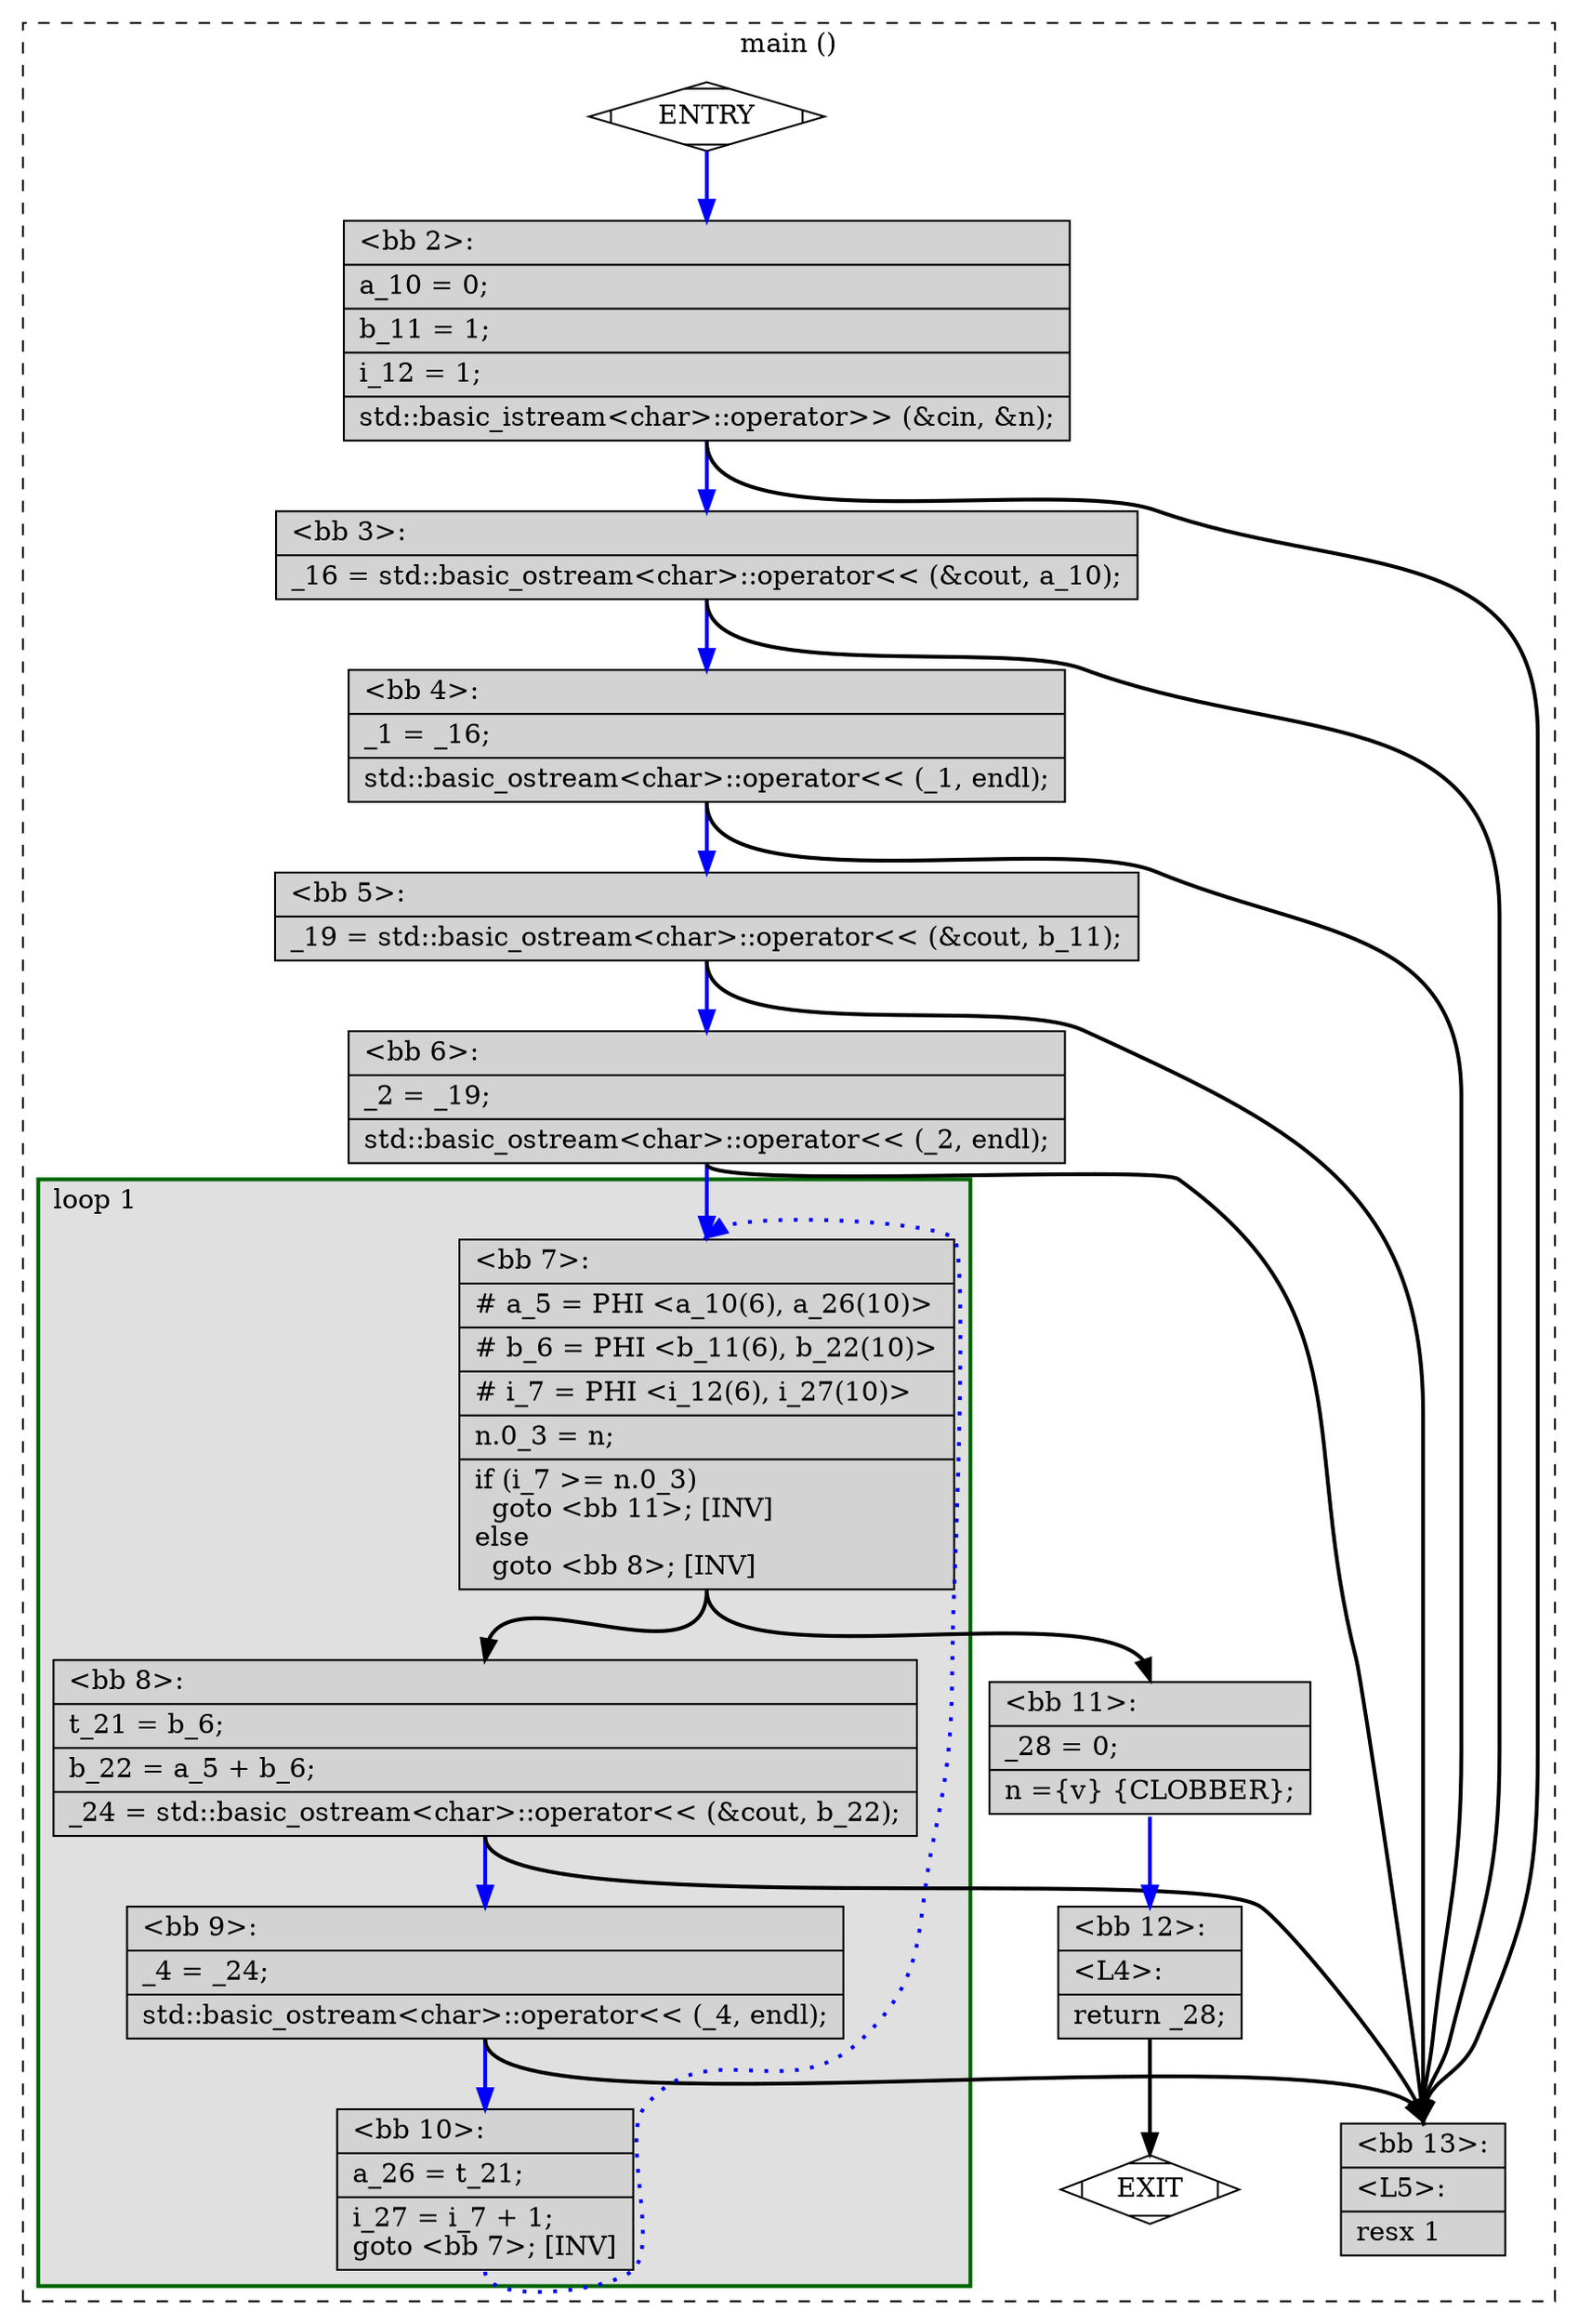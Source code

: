digraph "fibo.cpp.086t.ehdisp" {
overlap=false;
subgraph "cluster_main" {
	style="dashed";
	color="black";
	label="main ()";
	subgraph cluster_1522_1 {
	style="filled";
	color="darkgreen";
	fillcolor="grey88";
	label="loop 1";
	labeljust=l;
	penwidth=2;
	fn_1522_basic_block_7 [shape=record,style=filled,fillcolor=lightgrey,label="{\<bb\ 7\>:\l\
|#\ a_5\ =\ PHI\ \<a_10(6),\ a_26(10)\>\l\
|#\ b_6\ =\ PHI\ \<b_11(6),\ b_22(10)\>\l\
|#\ i_7\ =\ PHI\ \<i_12(6),\ i_27(10)\>\l\
|n.0_3\ =\ n;\l\
|if\ (i_7\ \>=\ n.0_3)\l\
\ \ goto\ \<bb\ 11\>;\ [INV]\l\
else\l\
\ \ goto\ \<bb\ 8\>;\ [INV]\l\
}"];

	fn_1522_basic_block_8 [shape=record,style=filled,fillcolor=lightgrey,label="{\<bb\ 8\>:\l\
|t_21\ =\ b_6;\l\
|b_22\ =\ a_5\ +\ b_6;\l\
|_24\ =\ std::basic_ostream\<char\>::operator\<\<\ (&cout,\ b_22);\l\
}"];

	fn_1522_basic_block_9 [shape=record,style=filled,fillcolor=lightgrey,label="{\<bb\ 9\>:\l\
|_4\ =\ _24;\l\
|std::basic_ostream\<char\>::operator\<\<\ (_4,\ endl);\l\
}"];

	fn_1522_basic_block_10 [shape=record,style=filled,fillcolor=lightgrey,label="{\<bb\ 10\>:\l\
|a_26\ =\ t_21;\l\
|i_27\ =\ i_7\ +\ 1;\l\
goto\ \<bb\ 7\>;\ [INV]\l\
}"];

	}
	fn_1522_basic_block_0 [shape=Mdiamond,style=filled,fillcolor=white,label="ENTRY"];

	fn_1522_basic_block_1 [shape=Mdiamond,style=filled,fillcolor=white,label="EXIT"];

	fn_1522_basic_block_2 [shape=record,style=filled,fillcolor=lightgrey,label="{\<bb\ 2\>:\l\
|a_10\ =\ 0;\l\
|b_11\ =\ 1;\l\
|i_12\ =\ 1;\l\
|std::basic_istream\<char\>::operator\>\>\ (&cin,\ &n);\l\
}"];

	fn_1522_basic_block_3 [shape=record,style=filled,fillcolor=lightgrey,label="{\<bb\ 3\>:\l\
|_16\ =\ std::basic_ostream\<char\>::operator\<\<\ (&cout,\ a_10);\l\
}"];

	fn_1522_basic_block_4 [shape=record,style=filled,fillcolor=lightgrey,label="{\<bb\ 4\>:\l\
|_1\ =\ _16;\l\
|std::basic_ostream\<char\>::operator\<\<\ (_1,\ endl);\l\
}"];

	fn_1522_basic_block_5 [shape=record,style=filled,fillcolor=lightgrey,label="{\<bb\ 5\>:\l\
|_19\ =\ std::basic_ostream\<char\>::operator\<\<\ (&cout,\ b_11);\l\
}"];

	fn_1522_basic_block_6 [shape=record,style=filled,fillcolor=lightgrey,label="{\<bb\ 6\>:\l\
|_2\ =\ _19;\l\
|std::basic_ostream\<char\>::operator\<\<\ (_2,\ endl);\l\
}"];

	fn_1522_basic_block_11 [shape=record,style=filled,fillcolor=lightgrey,label="{\<bb\ 11\>:\l\
|_28\ =\ 0;\l\
|n\ =\{v\}\ \{CLOBBER\};\l\
}"];

	fn_1522_basic_block_12 [shape=record,style=filled,fillcolor=lightgrey,label="{\<bb\ 12\>:\l\
|\<L4\>:\l\
|return\ _28;\l\
}"];

	fn_1522_basic_block_13 [shape=record,style=filled,fillcolor=lightgrey,label="{\<bb\ 13\>:\l\
|\<L5\>:\l\
|resx\ 1\l\
}"];

	fn_1522_basic_block_0:s -> fn_1522_basic_block_2:n [style="solid,bold",color=blue,weight=100,constraint=true];
	fn_1522_basic_block_2:s -> fn_1522_basic_block_13:n [style="solid,bold",color=black,weight=10,constraint=true];
	fn_1522_basic_block_2:s -> fn_1522_basic_block_3:n [style="solid,bold",color=blue,weight=100,constraint=true];
	fn_1522_basic_block_3:s -> fn_1522_basic_block_13:n [style="solid,bold",color=black,weight=10,constraint=true];
	fn_1522_basic_block_3:s -> fn_1522_basic_block_4:n [style="solid,bold",color=blue,weight=100,constraint=true];
	fn_1522_basic_block_4:s -> fn_1522_basic_block_13:n [style="solid,bold",color=black,weight=10,constraint=true];
	fn_1522_basic_block_4:s -> fn_1522_basic_block_5:n [style="solid,bold",color=blue,weight=100,constraint=true];
	fn_1522_basic_block_5:s -> fn_1522_basic_block_13:n [style="solid,bold",color=black,weight=10,constraint=true];
	fn_1522_basic_block_5:s -> fn_1522_basic_block_6:n [style="solid,bold",color=blue,weight=100,constraint=true];
	fn_1522_basic_block_6:s -> fn_1522_basic_block_13:n [style="solid,bold",color=black,weight=10,constraint=true];
	fn_1522_basic_block_6:s -> fn_1522_basic_block_7:n [style="solid,bold",color=blue,weight=100,constraint=true];
	fn_1522_basic_block_7:s -> fn_1522_basic_block_11:n [style="solid,bold",color=black,weight=10,constraint=true];
	fn_1522_basic_block_7:s -> fn_1522_basic_block_8:n [style="solid,bold",color=black,weight=10,constraint=true];
	fn_1522_basic_block_8:s -> fn_1522_basic_block_13:n [style="solid,bold",color=black,weight=10,constraint=true];
	fn_1522_basic_block_8:s -> fn_1522_basic_block_9:n [style="solid,bold",color=blue,weight=100,constraint=true];
	fn_1522_basic_block_9:s -> fn_1522_basic_block_13:n [style="solid,bold",color=black,weight=10,constraint=true];
	fn_1522_basic_block_9:s -> fn_1522_basic_block_10:n [style="solid,bold",color=blue,weight=100,constraint=true];
	fn_1522_basic_block_10:s -> fn_1522_basic_block_7:n [style="dotted,bold",color=blue,weight=10,constraint=false];
	fn_1522_basic_block_11:s -> fn_1522_basic_block_12:n [style="solid,bold",color=blue,weight=100,constraint=true];
	fn_1522_basic_block_12:s -> fn_1522_basic_block_1:n [style="solid,bold",color=black,weight=10,constraint=true];
	fn_1522_basic_block_0:s -> fn_1522_basic_block_1:n [style="invis",constraint=true];
}
}
